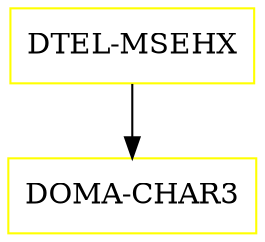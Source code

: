 digraph G {
  "DTEL-MSEHX" [shape=box,color=yellow];
  "DOMA-CHAR3" [shape=box,color=yellow,URL="./DOMA_CHAR3.html"];
  "DTEL-MSEHX" -> "DOMA-CHAR3";
}
